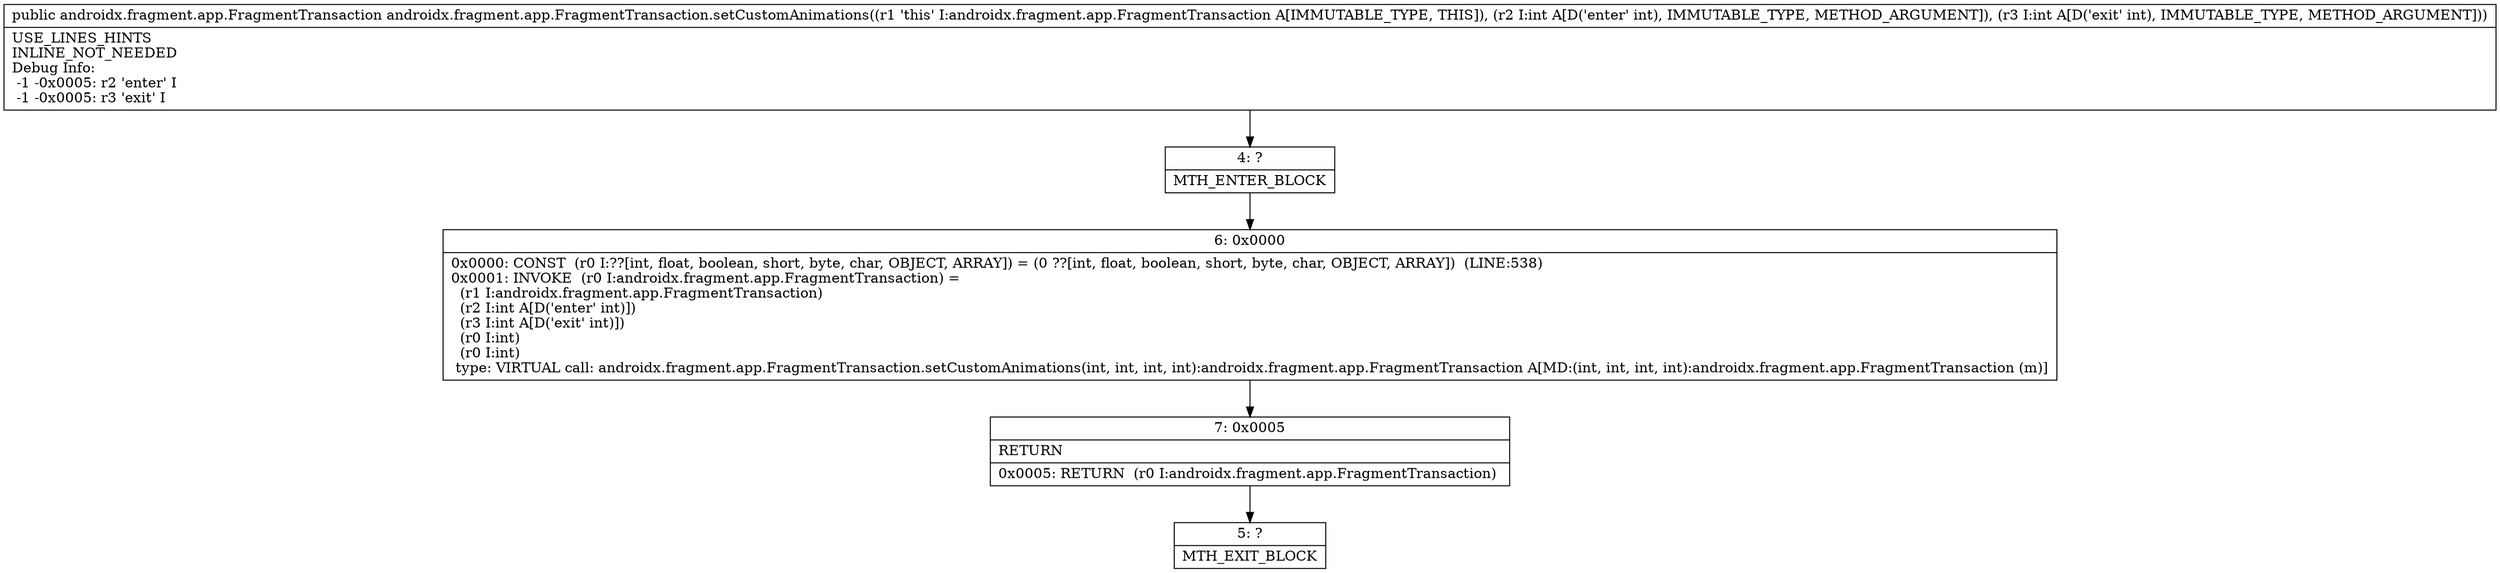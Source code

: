 digraph "CFG forandroidx.fragment.app.FragmentTransaction.setCustomAnimations(II)Landroidx\/fragment\/app\/FragmentTransaction;" {
Node_4 [shape=record,label="{4\:\ ?|MTH_ENTER_BLOCK\l}"];
Node_6 [shape=record,label="{6\:\ 0x0000|0x0000: CONST  (r0 I:??[int, float, boolean, short, byte, char, OBJECT, ARRAY]) = (0 ??[int, float, boolean, short, byte, char, OBJECT, ARRAY])  (LINE:538)\l0x0001: INVOKE  (r0 I:androidx.fragment.app.FragmentTransaction) = \l  (r1 I:androidx.fragment.app.FragmentTransaction)\l  (r2 I:int A[D('enter' int)])\l  (r3 I:int A[D('exit' int)])\l  (r0 I:int)\l  (r0 I:int)\l type: VIRTUAL call: androidx.fragment.app.FragmentTransaction.setCustomAnimations(int, int, int, int):androidx.fragment.app.FragmentTransaction A[MD:(int, int, int, int):androidx.fragment.app.FragmentTransaction (m)]\l}"];
Node_7 [shape=record,label="{7\:\ 0x0005|RETURN\l|0x0005: RETURN  (r0 I:androidx.fragment.app.FragmentTransaction) \l}"];
Node_5 [shape=record,label="{5\:\ ?|MTH_EXIT_BLOCK\l}"];
MethodNode[shape=record,label="{public androidx.fragment.app.FragmentTransaction androidx.fragment.app.FragmentTransaction.setCustomAnimations((r1 'this' I:androidx.fragment.app.FragmentTransaction A[IMMUTABLE_TYPE, THIS]), (r2 I:int A[D('enter' int), IMMUTABLE_TYPE, METHOD_ARGUMENT]), (r3 I:int A[D('exit' int), IMMUTABLE_TYPE, METHOD_ARGUMENT]))  | USE_LINES_HINTS\lINLINE_NOT_NEEDED\lDebug Info:\l  \-1 \-0x0005: r2 'enter' I\l  \-1 \-0x0005: r3 'exit' I\l}"];
MethodNode -> Node_4;Node_4 -> Node_6;
Node_6 -> Node_7;
Node_7 -> Node_5;
}

